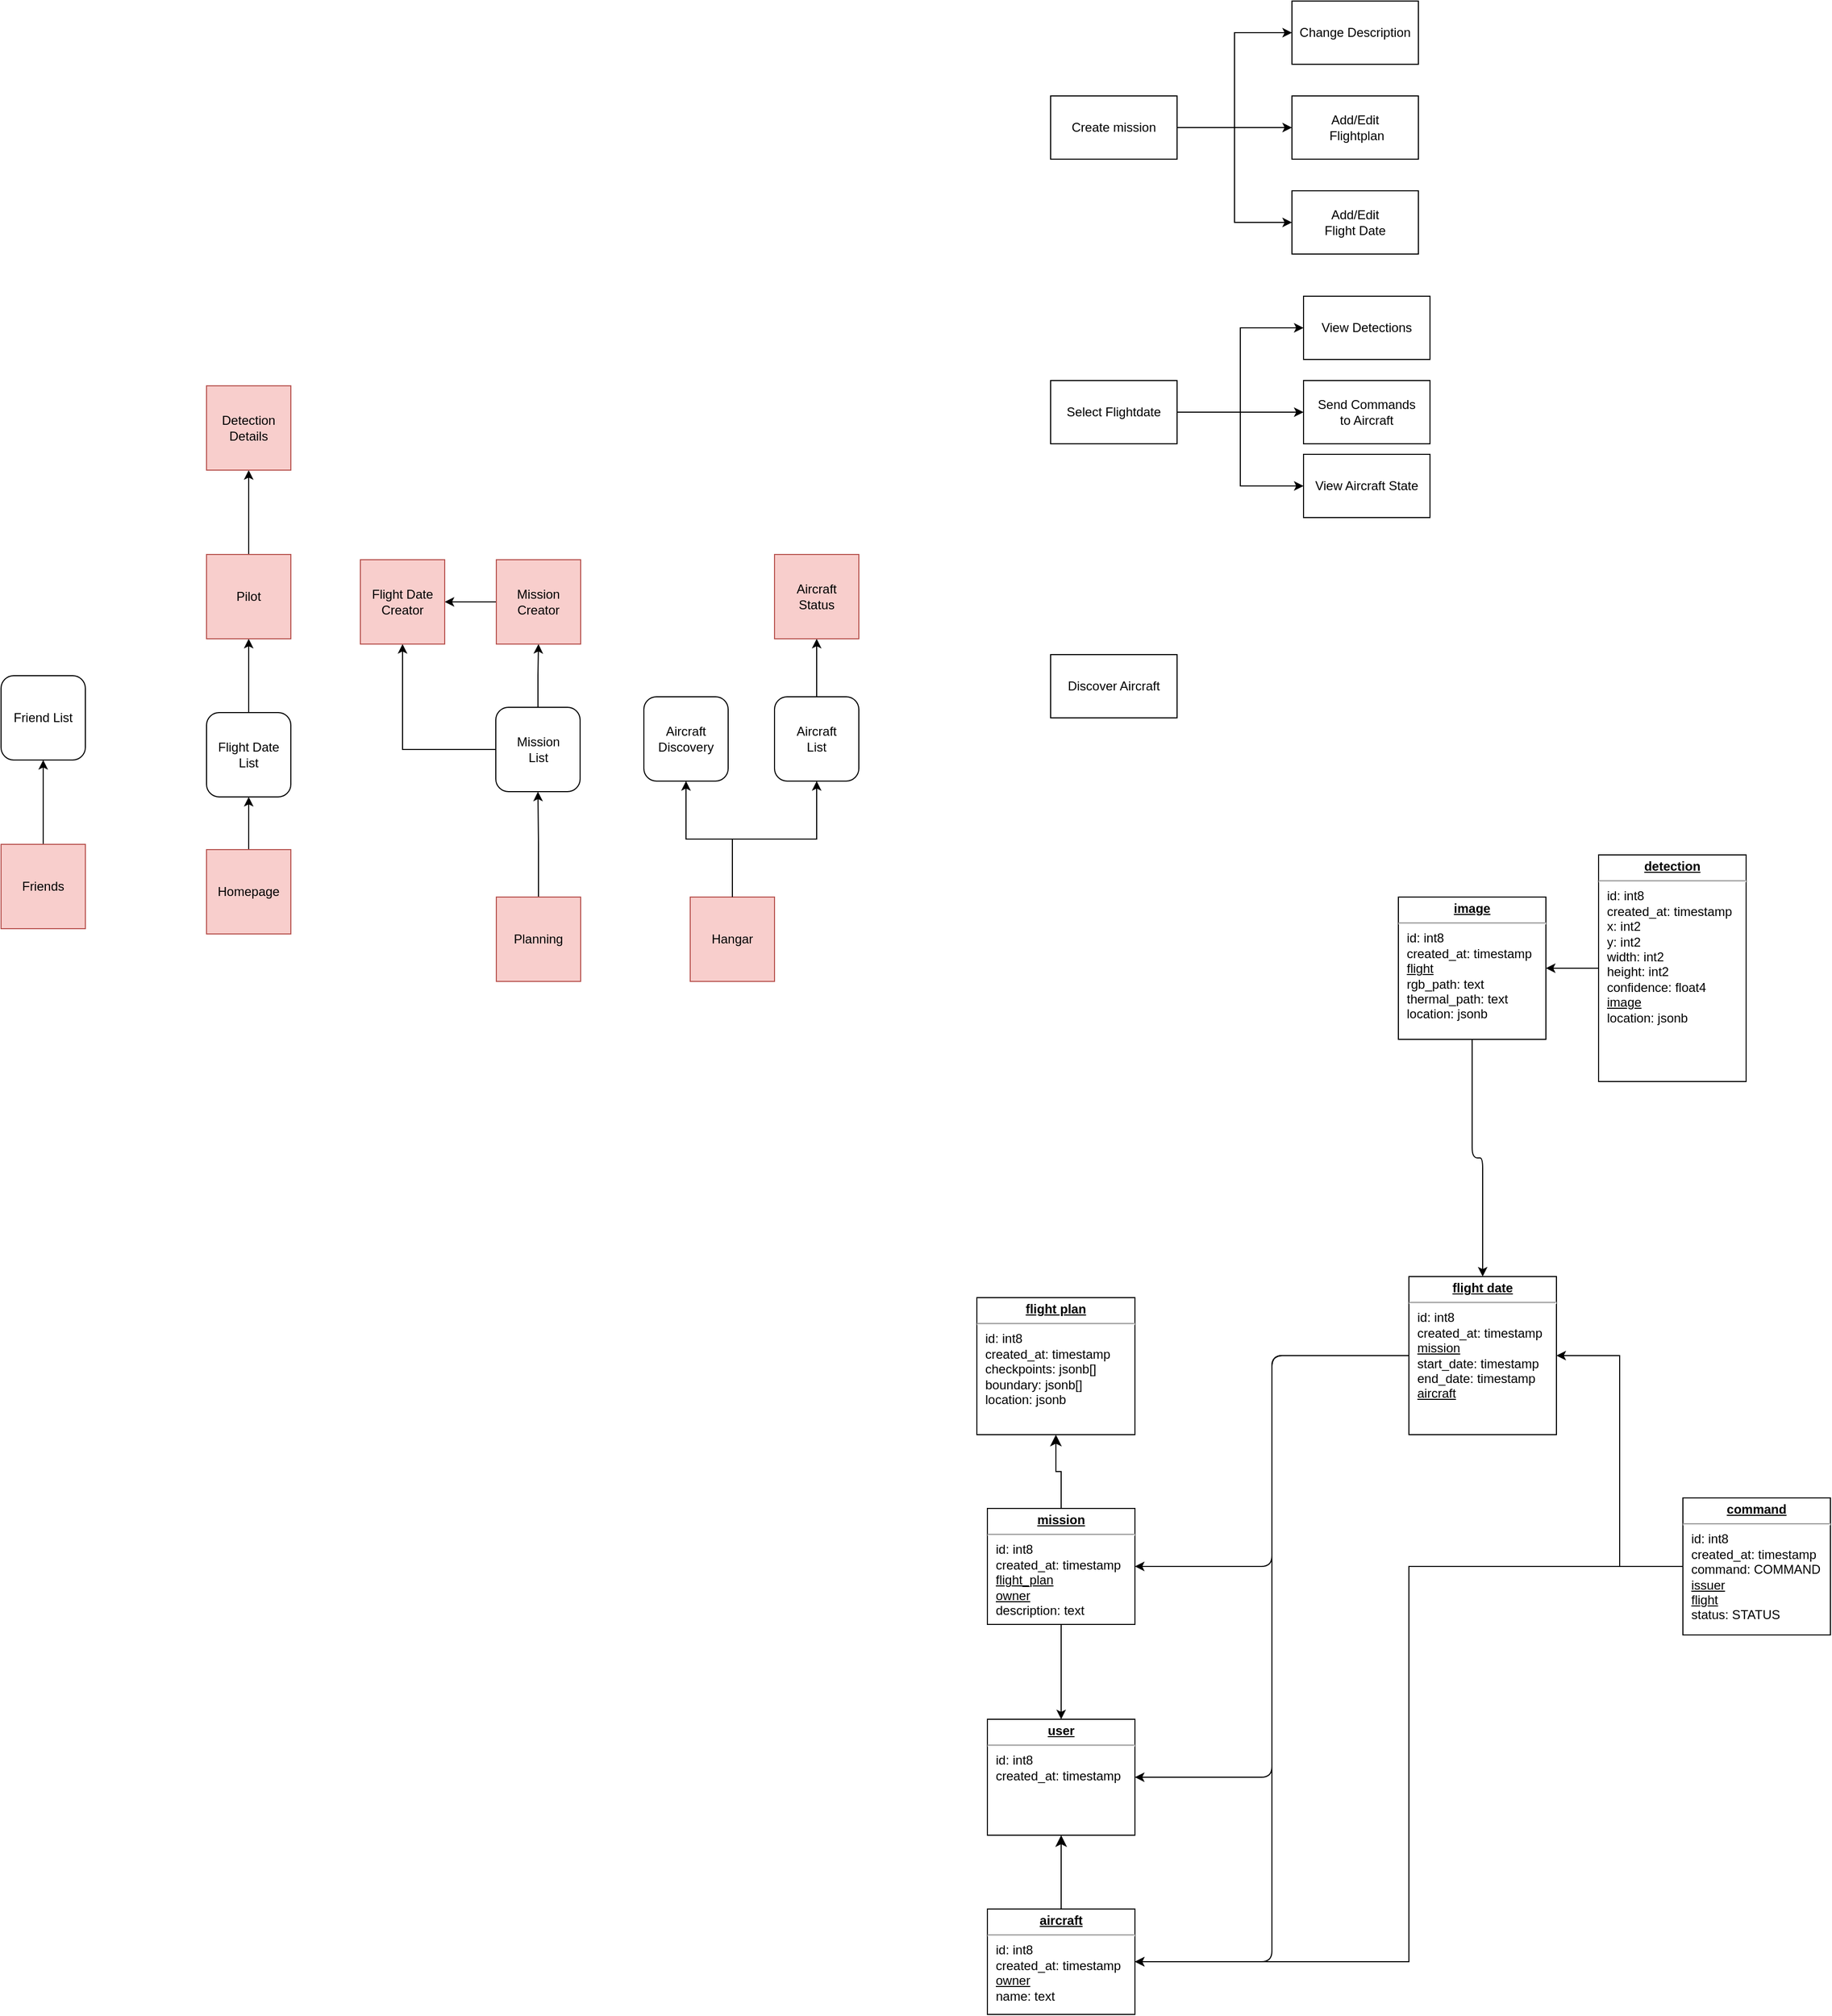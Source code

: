 <mxfile version="24.0.6" type="github">
  <diagram name="Page-1" id="rYbIxNVRNvEQ2pxCFXKR">
    <mxGraphModel dx="1374" dy="527" grid="1" gridSize="10" guides="1" tooltips="1" connect="1" arrows="1" fold="1" page="1" pageScale="1" pageWidth="850" pageHeight="1100" math="0" shadow="0">
      <root>
        <mxCell id="0" />
        <mxCell id="1" parent="0" />
        <mxCell id="Jt7Qyd84nSc_dPe-WE5D-14" style="edgeStyle=orthogonalEdgeStyle;rounded=0;orthogonalLoop=1;jettySize=auto;html=1;entryX=0.5;entryY=1;entryDx=0;entryDy=0;" parent="1" source="Jt7Qyd84nSc_dPe-WE5D-15" target="Jt7Qyd84nSc_dPe-WE5D-30" edge="1">
          <mxGeometry relative="1" as="geometry" />
        </mxCell>
        <mxCell id="Jt7Qyd84nSc_dPe-WE5D-15" value="&lt;div&gt;Homepage&lt;/div&gt;" style="whiteSpace=wrap;html=1;aspect=fixed;fillColor=#f8cecc;strokeColor=#b85450;" parent="1" vertex="1">
          <mxGeometry x="305" y="895" width="80" height="80" as="geometry" />
        </mxCell>
        <mxCell id="KSdGaEC6vQWbJsvaQyrw-6" style="edgeStyle=orthogonalEdgeStyle;rounded=0;orthogonalLoop=1;jettySize=auto;html=1;entryX=0.5;entryY=1;entryDx=0;entryDy=0;" parent="1" source="Jt7Qyd84nSc_dPe-WE5D-17" target="KSdGaEC6vQWbJsvaQyrw-5" edge="1">
          <mxGeometry relative="1" as="geometry" />
        </mxCell>
        <mxCell id="Jt7Qyd84nSc_dPe-WE5D-17" value="&lt;div&gt;Hangar&lt;/div&gt;" style="whiteSpace=wrap;html=1;aspect=fixed;fillColor=#f8cecc;strokeColor=#b85450;" parent="1" vertex="1">
          <mxGeometry x="764" y="940" width="80" height="80" as="geometry" />
        </mxCell>
        <mxCell id="Jt7Qyd84nSc_dPe-WE5D-25" style="edgeStyle=orthogonalEdgeStyle;rounded=0;orthogonalLoop=1;jettySize=auto;html=1;exitX=0.5;exitY=0;exitDx=0;exitDy=0;entryX=0.5;entryY=1;entryDx=0;entryDy=0;" parent="1" source="Jt7Qyd84nSc_dPe-WE5D-27" target="Jt7Qyd84nSc_dPe-WE5D-40" edge="1">
          <mxGeometry relative="1" as="geometry" />
        </mxCell>
        <mxCell id="Jt7Qyd84nSc_dPe-WE5D-26" style="edgeStyle=orthogonalEdgeStyle;rounded=0;orthogonalLoop=1;jettySize=auto;html=1;exitX=0;exitY=0.5;exitDx=0;exitDy=0;entryX=0.5;entryY=1;entryDx=0;entryDy=0;" parent="1" source="Jt7Qyd84nSc_dPe-WE5D-27" target="Jt7Qyd84nSc_dPe-WE5D-41" edge="1">
          <mxGeometry relative="1" as="geometry" />
        </mxCell>
        <mxCell id="Jt7Qyd84nSc_dPe-WE5D-27" value="&lt;div&gt;Mission&lt;/div&gt;&lt;div&gt;List&lt;br&gt;&lt;/div&gt;" style="whiteSpace=wrap;html=1;aspect=fixed;rounded=1;" parent="1" vertex="1">
          <mxGeometry x="579.5" y="760" width="80" height="80" as="geometry" />
        </mxCell>
        <mxCell id="KSdGaEC6vQWbJsvaQyrw-1" style="edgeStyle=orthogonalEdgeStyle;rounded=0;orthogonalLoop=1;jettySize=auto;html=1;entryX=0.5;entryY=1;entryDx=0;entryDy=0;" parent="1" source="Jt7Qyd84nSc_dPe-WE5D-30" target="Jt7Qyd84nSc_dPe-WE5D-52" edge="1">
          <mxGeometry relative="1" as="geometry" />
        </mxCell>
        <mxCell id="Jt7Qyd84nSc_dPe-WE5D-30" value="&lt;div&gt;Flight Date&lt;/div&gt;&lt;div&gt;List&lt;br&gt;&lt;/div&gt;" style="whiteSpace=wrap;html=1;aspect=fixed;rounded=1;" parent="1" vertex="1">
          <mxGeometry x="305" y="765" width="80" height="80" as="geometry" />
        </mxCell>
        <mxCell id="Jt7Qyd84nSc_dPe-WE5D-37" style="edgeStyle=orthogonalEdgeStyle;rounded=0;orthogonalLoop=1;jettySize=auto;html=1;exitX=0.5;exitY=0;exitDx=0;exitDy=0;entryX=0.5;entryY=1;entryDx=0;entryDy=0;" parent="1" source="Jt7Qyd84nSc_dPe-WE5D-38" target="Jt7Qyd84nSc_dPe-WE5D-27" edge="1">
          <mxGeometry relative="1" as="geometry" />
        </mxCell>
        <mxCell id="Jt7Qyd84nSc_dPe-WE5D-38" value="&lt;div&gt;Planning&lt;/div&gt;" style="whiteSpace=wrap;html=1;aspect=fixed;fillColor=#f8cecc;strokeColor=#b85450;" parent="1" vertex="1">
          <mxGeometry x="580" y="940" width="80" height="80" as="geometry" />
        </mxCell>
        <mxCell id="Jt7Qyd84nSc_dPe-WE5D-39" style="edgeStyle=orthogonalEdgeStyle;rounded=0;orthogonalLoop=1;jettySize=auto;html=1;exitX=0;exitY=0.5;exitDx=0;exitDy=0;entryX=1;entryY=0.5;entryDx=0;entryDy=0;" parent="1" source="Jt7Qyd84nSc_dPe-WE5D-40" target="Jt7Qyd84nSc_dPe-WE5D-41" edge="1">
          <mxGeometry relative="1" as="geometry" />
        </mxCell>
        <mxCell id="Jt7Qyd84nSc_dPe-WE5D-40" value="&lt;div&gt;Mission&lt;/div&gt;&lt;div&gt;Creator&lt;br&gt;&lt;/div&gt;" style="whiteSpace=wrap;html=1;aspect=fixed;fillColor=#f8cecc;strokeColor=#b85450;" parent="1" vertex="1">
          <mxGeometry x="580" y="620" width="80" height="80" as="geometry" />
        </mxCell>
        <mxCell id="Jt7Qyd84nSc_dPe-WE5D-41" value="&lt;div&gt;Flight Date&lt;br&gt;&lt;/div&gt;&lt;div&gt;Creator&lt;br&gt;&lt;/div&gt;" style="whiteSpace=wrap;html=1;aspect=fixed;fillColor=#f8cecc;strokeColor=#b85450;" parent="1" vertex="1">
          <mxGeometry x="451" y="620" width="80" height="80" as="geometry" />
        </mxCell>
        <mxCell id="KSdGaEC6vQWbJsvaQyrw-11" value="" style="edgeStyle=orthogonalEdgeStyle;rounded=0;orthogonalLoop=1;jettySize=auto;html=1;" parent="1" source="Jt7Qyd84nSc_dPe-WE5D-52" target="KSdGaEC6vQWbJsvaQyrw-10" edge="1">
          <mxGeometry relative="1" as="geometry" />
        </mxCell>
        <mxCell id="Jt7Qyd84nSc_dPe-WE5D-52" value="Pilot" style="whiteSpace=wrap;html=1;aspect=fixed;fillColor=#f8cecc;strokeColor=#b85450;" parent="1" vertex="1">
          <mxGeometry x="305" y="615" width="80" height="80" as="geometry" />
        </mxCell>
        <mxCell id="Jt7Qyd84nSc_dPe-WE5D-53" value="" style="edgeStyle=orthogonalEdgeStyle;rounded=0;orthogonalLoop=1;jettySize=auto;html=1;exitX=0.5;exitY=0;exitDx=0;exitDy=0;entryX=0.5;entryY=1;entryDx=0;entryDy=0;" parent="1" source="Jt7Qyd84nSc_dPe-WE5D-17" target="Jt7Qyd84nSc_dPe-WE5D-54" edge="1">
          <mxGeometry relative="1" as="geometry">
            <mxPoint x="804" y="920" as="sourcePoint" />
            <mxPoint x="804" y="700" as="targetPoint" />
          </mxGeometry>
        </mxCell>
        <mxCell id="KSdGaEC6vQWbJsvaQyrw-8" style="edgeStyle=orthogonalEdgeStyle;rounded=0;orthogonalLoop=1;jettySize=auto;html=1;entryX=0.5;entryY=1;entryDx=0;entryDy=0;" parent="1" source="Jt7Qyd84nSc_dPe-WE5D-54" target="KSdGaEC6vQWbJsvaQyrw-7" edge="1">
          <mxGeometry relative="1" as="geometry" />
        </mxCell>
        <mxCell id="Jt7Qyd84nSc_dPe-WE5D-54" value="&lt;div&gt;Aircraft&lt;br&gt;&lt;/div&gt;&lt;div&gt;List&lt;br&gt;&lt;/div&gt;" style="whiteSpace=wrap;html=1;aspect=fixed;rounded=1;" parent="1" vertex="1">
          <mxGeometry x="844" y="750" width="80" height="80" as="geometry" />
        </mxCell>
        <mxCell id="Jt7Qyd84nSc_dPe-WE5D-55" style="edgeStyle=orthogonalEdgeStyle;rounded=0;orthogonalLoop=1;jettySize=auto;html=1;exitX=1;exitY=0.5;exitDx=0;exitDy=0;" parent="1" source="Jt7Qyd84nSc_dPe-WE5D-56" target="Jt7Qyd84nSc_dPe-WE5D-58" edge="1">
          <mxGeometry relative="1" as="geometry">
            <mxPoint x="1395" y="210" as="targetPoint" />
          </mxGeometry>
        </mxCell>
        <mxCell id="7yRAXmDouR8Cqs2WBBP3-3" style="edgeStyle=orthogonalEdgeStyle;rounded=0;orthogonalLoop=1;jettySize=auto;html=1;entryX=0;entryY=0.5;entryDx=0;entryDy=0;" edge="1" parent="1" source="Jt7Qyd84nSc_dPe-WE5D-56" target="7yRAXmDouR8Cqs2WBBP3-2">
          <mxGeometry relative="1" as="geometry" />
        </mxCell>
        <mxCell id="7yRAXmDouR8Cqs2WBBP3-4" style="edgeStyle=orthogonalEdgeStyle;rounded=0;orthogonalLoop=1;jettySize=auto;html=1;entryX=0;entryY=0.5;entryDx=0;entryDy=0;" edge="1" parent="1" source="Jt7Qyd84nSc_dPe-WE5D-56" target="Jt7Qyd84nSc_dPe-WE5D-61">
          <mxGeometry relative="1" as="geometry" />
        </mxCell>
        <mxCell id="Jt7Qyd84nSc_dPe-WE5D-56" value="&lt;div&gt;Create mission&lt;/div&gt;" style="rounded=0;whiteSpace=wrap;html=1;" parent="1" vertex="1">
          <mxGeometry x="1106" y="180" width="120" height="60" as="geometry" />
        </mxCell>
        <mxCell id="Jt7Qyd84nSc_dPe-WE5D-58" value="&lt;div&gt;Add/Edit&lt;/div&gt;&lt;div&gt;&amp;nbsp;Flightplan&lt;/div&gt;" style="rounded=0;whiteSpace=wrap;html=1;" parent="1" vertex="1">
          <mxGeometry x="1335" y="180" width="120" height="60" as="geometry" />
        </mxCell>
        <mxCell id="Jt7Qyd84nSc_dPe-WE5D-61" value="&lt;div&gt;Add/Edit &lt;br&gt;&lt;/div&gt;&lt;div&gt;Flight Date&lt;/div&gt;" style="rounded=0;whiteSpace=wrap;html=1;" parent="1" vertex="1">
          <mxGeometry x="1335" y="270" width="120" height="60" as="geometry" />
        </mxCell>
        <mxCell id="Jt7Qyd84nSc_dPe-WE5D-101" style="edgeStyle=orthogonalEdgeStyle;rounded=0;orthogonalLoop=1;jettySize=auto;html=1;exitX=1;exitY=0.5;exitDx=0;exitDy=0;entryX=0;entryY=0.5;entryDx=0;entryDy=0;" parent="1" source="Jt7Qyd84nSc_dPe-WE5D-64" target="Jt7Qyd84nSc_dPe-WE5D-91" edge="1">
          <mxGeometry relative="1" as="geometry" />
        </mxCell>
        <mxCell id="Jt7Qyd84nSc_dPe-WE5D-102" style="edgeStyle=orthogonalEdgeStyle;rounded=0;orthogonalLoop=1;jettySize=auto;html=1;exitX=1;exitY=0.5;exitDx=0;exitDy=0;entryX=0;entryY=0.5;entryDx=0;entryDy=0;" parent="1" source="Jt7Qyd84nSc_dPe-WE5D-64" target="Jt7Qyd84nSc_dPe-WE5D-95" edge="1">
          <mxGeometry relative="1" as="geometry" />
        </mxCell>
        <mxCell id="7yRAXmDouR8Cqs2WBBP3-5" style="edgeStyle=orthogonalEdgeStyle;rounded=0;orthogonalLoop=1;jettySize=auto;html=1;entryX=0;entryY=0.5;entryDx=0;entryDy=0;" edge="1" parent="1" source="Jt7Qyd84nSc_dPe-WE5D-64" target="Jt7Qyd84nSc_dPe-WE5D-71">
          <mxGeometry relative="1" as="geometry" />
        </mxCell>
        <mxCell id="Jt7Qyd84nSc_dPe-WE5D-64" value="Select Flightdate" style="rounded=0;whiteSpace=wrap;html=1;" parent="1" vertex="1">
          <mxGeometry x="1106" y="450" width="120" height="60" as="geometry" />
        </mxCell>
        <mxCell id="Jt7Qyd84nSc_dPe-WE5D-71" value="View Detections" style="rounded=0;whiteSpace=wrap;html=1;" parent="1" vertex="1">
          <mxGeometry x="1346" y="370" width="120" height="60" as="geometry" />
        </mxCell>
        <mxCell id="Jt7Qyd84nSc_dPe-WE5D-91" value="&lt;div&gt;Send Commands&lt;/div&gt;&lt;div&gt;to Aircraft&lt;br&gt;&lt;/div&gt;" style="rounded=0;whiteSpace=wrap;html=1;" parent="1" vertex="1">
          <mxGeometry x="1346" y="450" width="120" height="60" as="geometry" />
        </mxCell>
        <mxCell id="Jt7Qyd84nSc_dPe-WE5D-95" value="View Aircraft State" style="rounded=0;whiteSpace=wrap;html=1;" parent="1" vertex="1">
          <mxGeometry x="1346" y="520" width="120" height="60" as="geometry" />
        </mxCell>
        <mxCell id="rhgz1gI8AxDQsBpAq8Bm-7" style="edgeStyle=none;curved=1;rounded=0;orthogonalLoop=1;jettySize=auto;html=1;exitX=0.5;exitY=0;exitDx=0;exitDy=0;entryX=0.5;entryY=1;entryDx=0;entryDy=0;fontSize=12;startSize=8;endSize=8;" parent="1" source="Jt7Qyd84nSc_dPe-WE5D-104" target="Jt7Qyd84nSc_dPe-WE5D-117" edge="1">
          <mxGeometry relative="1" as="geometry" />
        </mxCell>
        <mxCell id="Jt7Qyd84nSc_dPe-WE5D-104" value="&lt;p style=&quot;margin: 0px ; margin-top: 4px ; text-align: center ; text-decoration: underline&quot;&gt;&lt;b&gt;aircraft&lt;/b&gt;&lt;/p&gt;&lt;hr&gt;&lt;p style=&quot;margin: 0px ; margin-left: 8px&quot;&gt;id: int8&lt;/p&gt;&lt;p style=&quot;margin: 0px ; margin-left: 8px&quot;&gt;created_at: timestamp&lt;br&gt;&lt;/p&gt;&lt;p style=&quot;margin: 0px ; margin-left: 8px&quot;&gt;&lt;u&gt;owner&lt;/u&gt;&lt;/p&gt;&lt;p style=&quot;margin: 0px ; margin-left: 8px&quot;&gt;name: text&lt;/p&gt;&lt;p style=&quot;margin: 0px ; margin-left: 8px&quot;&gt;&lt;br&gt;&lt;/p&gt;&lt;p style=&quot;margin: 0px ; margin-left: 8px&quot;&gt;&lt;br&gt;&lt;/p&gt;" style="verticalAlign=top;align=left;overflow=fill;fontSize=12;fontFamily=Helvetica;html=1;rounded=0;shadow=0;comic=0;labelBackgroundColor=none;strokeWidth=1" parent="1" vertex="1">
          <mxGeometry x="1046" y="1900" width="140" height="100" as="geometry" />
        </mxCell>
        <mxCell id="Jt7Qyd84nSc_dPe-WE5D-105" style="edgeStyle=orthogonalEdgeStyle;rounded=1;orthogonalLoop=1;jettySize=auto;html=1;entryDx=0;entryDy=0;" parent="1" source="Jt7Qyd84nSc_dPe-WE5D-107" target="Jt7Qyd84nSc_dPe-WE5D-109" edge="1">
          <mxGeometry relative="1" as="geometry" />
        </mxCell>
        <mxCell id="Jt7Qyd84nSc_dPe-WE5D-107" value="&lt;p style=&quot;margin: 0px ; margin-top: 4px ; text-align: center ; text-decoration: underline&quot;&gt;&lt;b&gt;detection&lt;/b&gt;&lt;/p&gt;&lt;hr&gt;&lt;p style=&quot;border-color: var(--border-color); margin: 0px 0px 0px 8px;&quot;&gt;id: int8&lt;/p&gt;&lt;p style=&quot;border-color: var(--border-color); margin: 0px 0px 0px 8px;&quot;&gt;created_at: timestamp&lt;/p&gt;&lt;p style=&quot;border-color: var(--border-color); margin: 0px 0px 0px 8px;&quot;&gt;x: int2&lt;/p&gt;&lt;p style=&quot;border-color: var(--border-color); margin: 0px 0px 0px 8px;&quot;&gt;y: int2&lt;/p&gt;&lt;p style=&quot;border-color: var(--border-color); margin: 0px 0px 0px 8px;&quot;&gt;width: int2&lt;/p&gt;&lt;p style=&quot;border-color: var(--border-color); margin: 0px 0px 0px 8px;&quot;&gt;height: int2&lt;/p&gt;&lt;p style=&quot;border-color: var(--border-color); margin: 0px 0px 0px 8px;&quot;&gt;confidence: float4&lt;/p&gt;&lt;p style=&quot;border-color: var(--border-color); margin: 0px 0px 0px 8px;&quot;&gt;&lt;u&gt;image&lt;/u&gt;&lt;/p&gt;&lt;p style=&quot;border-color: var(--border-color); margin: 0px 0px 0px 8px;&quot;&gt;location: jsonb&lt;/p&gt;&lt;p style=&quot;border-color: var(--border-color); margin: 0px 0px 0px 8px;&quot;&gt;&lt;br&gt;&lt;/p&gt;" style="verticalAlign=top;align=left;overflow=fill;fontSize=12;fontFamily=Helvetica;html=1;rounded=0;shadow=0;comic=0;labelBackgroundColor=none;strokeWidth=1" parent="1" vertex="1">
          <mxGeometry x="1626" y="900" width="140" height="215" as="geometry" />
        </mxCell>
        <mxCell id="Jt7Qyd84nSc_dPe-WE5D-108" style="edgeStyle=orthogonalEdgeStyle;rounded=1;orthogonalLoop=1;jettySize=auto;html=1;entryX=0.5;entryY=0;entryDx=0;entryDy=0;" parent="1" source="Jt7Qyd84nSc_dPe-WE5D-109" target="Jt7Qyd84nSc_dPe-WE5D-128" edge="1">
          <mxGeometry relative="1" as="geometry">
            <mxPoint x="1506" y="1180" as="targetPoint" />
          </mxGeometry>
        </mxCell>
        <mxCell id="Jt7Qyd84nSc_dPe-WE5D-109" value="&lt;p style=&quot;margin: 0px ; margin-top: 4px ; text-align: center ; text-decoration: underline&quot;&gt;&lt;b&gt;image&lt;/b&gt;&lt;/p&gt;&lt;hr&gt;&lt;p style=&quot;border-color: var(--border-color); margin: 0px 0px 0px 8px;&quot;&gt;id: int8&lt;/p&gt;&lt;p style=&quot;border-color: var(--border-color); margin: 0px 0px 0px 8px;&quot;&gt;created_at: timestamp&lt;/p&gt;&lt;p style=&quot;border-color: var(--border-color); margin: 0px 0px 0px 8px;&quot;&gt;&lt;u&gt;flight&lt;/u&gt;&lt;/p&gt;&lt;p style=&quot;border-color: var(--border-color); margin: 0px 0px 0px 8px;&quot;&gt;rgb_path: text&lt;/p&gt;&lt;p style=&quot;border-color: var(--border-color); margin: 0px 0px 0px 8px;&quot;&gt;thermal_path: text&lt;/p&gt;&lt;p style=&quot;border-color: var(--border-color); margin: 0px 0px 0px 8px;&quot;&gt;location: jsonb&lt;/p&gt;&lt;p style=&quot;border-color: var(--border-color); margin: 0px 0px 0px 8px;&quot;&gt;&lt;br&gt;&lt;/p&gt;&lt;p style=&quot;border-color: var(--border-color); margin: 0px 0px 0px 8px;&quot;&gt;&lt;br&gt;&lt;/p&gt;&lt;p style=&quot;border-color: var(--border-color); margin: 0px 0px 0px 8px;&quot;&gt;&lt;br&gt;&lt;/p&gt;" style="verticalAlign=top;align=left;overflow=fill;fontSize=12;fontFamily=Helvetica;html=1;rounded=0;shadow=0;comic=0;labelBackgroundColor=none;strokeWidth=1" parent="1" vertex="1">
          <mxGeometry x="1436" y="940" width="140" height="135" as="geometry" />
        </mxCell>
        <mxCell id="Jt7Qyd84nSc_dPe-WE5D-113" value="&lt;p style=&quot;margin: 0px ; margin-top: 4px ; text-align: center ; text-decoration: underline&quot;&gt;&lt;b&gt;flight plan&lt;/b&gt;&lt;/p&gt;&lt;hr&gt;&lt;p style=&quot;border-color: var(--border-color); margin: 0px 0px 0px 8px;&quot;&gt;id: int8&lt;/p&gt;&lt;p style=&quot;border-color: var(--border-color); margin: 0px 0px 0px 8px;&quot;&gt;created_at: timestamp&lt;/p&gt;&lt;p style=&quot;border-color: var(--border-color); margin: 0px 0px 0px 8px;&quot;&gt;checkpoints: jsonb[]&lt;/p&gt;&lt;p style=&quot;border-color: var(--border-color); margin: 0px 0px 0px 8px;&quot;&gt;boundary: jsonb[]&lt;/p&gt;&lt;p style=&quot;border-color: var(--border-color); margin: 0px 0px 0px 8px;&quot;&gt;location: jsonb&lt;/p&gt;&lt;p style=&quot;border-color: var(--border-color); margin: 0px 0px 0px 8px;&quot;&gt;&lt;br&gt;&lt;/p&gt;" style="verticalAlign=top;align=left;overflow=fill;fontSize=12;fontFamily=Helvetica;html=1;rounded=0;shadow=0;comic=0;labelBackgroundColor=none;strokeWidth=1" parent="1" vertex="1">
          <mxGeometry x="1036" y="1320" width="150" height="130" as="geometry" />
        </mxCell>
        <mxCell id="Jt7Qyd84nSc_dPe-WE5D-114" style="edgeStyle=orthogonalEdgeStyle;shape=connector;rounded=1;orthogonalLoop=1;jettySize=auto;html=1;entryDx=0;entryDy=0;labelBackgroundColor=default;strokeColor=default;align=center;verticalAlign=middle;fontFamily=Helvetica;fontSize=11;fontColor=default;endArrow=classic;" parent="1" source="Jt7Qyd84nSc_dPe-WE5D-116" target="Jt7Qyd84nSc_dPe-WE5D-117" edge="1">
          <mxGeometry relative="1" as="geometry">
            <Array as="points" />
          </mxGeometry>
        </mxCell>
        <mxCell id="rhgz1gI8AxDQsBpAq8Bm-8" style="edgeStyle=orthogonalEdgeStyle;rounded=0;orthogonalLoop=1;jettySize=auto;html=1;exitX=0.5;exitY=0;exitDx=0;exitDy=0;entryX=0.5;entryY=1;entryDx=0;entryDy=0;fontSize=12;startSize=8;endSize=8;" parent="1" source="Jt7Qyd84nSc_dPe-WE5D-116" target="Jt7Qyd84nSc_dPe-WE5D-113" edge="1">
          <mxGeometry relative="1" as="geometry" />
        </mxCell>
        <mxCell id="Jt7Qyd84nSc_dPe-WE5D-116" value="&lt;p style=&quot;margin: 0px ; margin-top: 4px ; text-align: center ; text-decoration: underline&quot;&gt;&lt;b&gt;mission&lt;/b&gt;&lt;/p&gt;&lt;hr&gt;&lt;p style=&quot;border-color: var(--border-color); margin: 0px 0px 0px 8px;&quot;&gt;id: int8&lt;/p&gt;&lt;p style=&quot;border-color: var(--border-color); margin: 0px 0px 0px 8px;&quot;&gt;created_at: timestamp&lt;/p&gt;&lt;p style=&quot;border-color: var(--border-color); margin: 0px 0px 0px 8px;&quot;&gt;&lt;u&gt;flight_plan&lt;/u&gt;&lt;/p&gt;&lt;p style=&quot;border-color: var(--border-color); margin: 0px 0px 0px 8px;&quot;&gt;&lt;u&gt;owner&lt;/u&gt;&lt;/p&gt;&lt;p style=&quot;border-color: var(--border-color); margin: 0px 0px 0px 8px;&quot;&gt;description: text&lt;/p&gt;&lt;p style=&quot;border-color: var(--border-color); margin: 0px 0px 0px 8px;&quot;&gt;&lt;br&gt;&lt;/p&gt;&lt;p style=&quot;border-color: var(--border-color); margin: 0px 0px 0px 8px;&quot;&gt;&lt;br&gt;&lt;/p&gt;" style="verticalAlign=top;align=left;overflow=fill;fontSize=12;fontFamily=Helvetica;html=1;rounded=0;shadow=0;comic=0;labelBackgroundColor=none;strokeWidth=1" parent="1" vertex="1">
          <mxGeometry x="1046" y="1520" width="140" height="110" as="geometry" />
        </mxCell>
        <mxCell id="Jt7Qyd84nSc_dPe-WE5D-117" value="&lt;p style=&quot;margin: 0px ; margin-top: 4px ; text-align: center ; text-decoration: underline&quot;&gt;&lt;b&gt;user&lt;/b&gt;&lt;/p&gt;&lt;hr&gt;&lt;p style=&quot;margin: 0px ; margin-left: 8px&quot;&gt;id: int8&lt;/p&gt;&lt;p style=&quot;margin: 0px ; margin-left: 8px&quot;&gt;created_at: timestamp&lt;br&gt;&lt;/p&gt;" style="verticalAlign=top;align=left;overflow=fill;fontSize=12;fontFamily=Helvetica;html=1;rounded=0;shadow=0;comic=0;labelBackgroundColor=none;strokeWidth=1" parent="1" vertex="1">
          <mxGeometry x="1046" y="1720" width="140" height="110" as="geometry" />
        </mxCell>
        <mxCell id="Jt7Qyd84nSc_dPe-WE5D-124" style="edgeStyle=orthogonalEdgeStyle;shape=connector;rounded=1;orthogonalLoop=1;jettySize=auto;html=1;entryX=1;entryY=0.5;entryDx=0;entryDy=0;labelBackgroundColor=default;strokeColor=default;align=center;verticalAlign=middle;fontFamily=Helvetica;fontSize=11;fontColor=default;endArrow=classic;" parent="1" source="Jt7Qyd84nSc_dPe-WE5D-128" target="Jt7Qyd84nSc_dPe-WE5D-117" edge="1">
          <mxGeometry relative="1" as="geometry" />
        </mxCell>
        <mxCell id="Jt7Qyd84nSc_dPe-WE5D-125" style="edgeStyle=orthogonalEdgeStyle;shape=connector;rounded=1;orthogonalLoop=1;jettySize=auto;html=1;entryX=1;entryY=0.5;entryDx=0;entryDy=0;labelBackgroundColor=default;strokeColor=default;align=center;verticalAlign=middle;fontFamily=Helvetica;fontSize=11;fontColor=default;endArrow=classic;" parent="1" source="Jt7Qyd84nSc_dPe-WE5D-128" target="Jt7Qyd84nSc_dPe-WE5D-116" edge="1">
          <mxGeometry relative="1" as="geometry" />
        </mxCell>
        <mxCell id="Jt7Qyd84nSc_dPe-WE5D-126" style="edgeStyle=orthogonalEdgeStyle;shape=connector;rounded=1;orthogonalLoop=1;jettySize=auto;html=1;entryX=1;entryY=0.5;entryDx=0;entryDy=0;labelBackgroundColor=default;strokeColor=default;align=center;verticalAlign=middle;fontFamily=Helvetica;fontSize=11;fontColor=default;endArrow=classic;" parent="1" source="Jt7Qyd84nSc_dPe-WE5D-128" target="Jt7Qyd84nSc_dPe-WE5D-104" edge="1">
          <mxGeometry relative="1" as="geometry" />
        </mxCell>
        <mxCell id="Jt7Qyd84nSc_dPe-WE5D-128" value="&lt;p style=&quot;margin: 0px ; margin-top: 4px ; text-align: center ; text-decoration: underline&quot;&gt;&lt;b&gt;flight date&lt;/b&gt;&lt;/p&gt;&lt;hr&gt;&lt;p style=&quot;border-color: var(--border-color); margin: 0px 0px 0px 8px;&quot;&gt;id: int8&lt;/p&gt;&lt;p style=&quot;border-color: var(--border-color); margin: 0px 0px 0px 8px;&quot;&gt;created_at: timestamp&lt;/p&gt;&lt;p style=&quot;border-color: var(--border-color); margin: 0px 0px 0px 8px;&quot;&gt;&lt;u style=&quot;background-color: initial;&quot;&gt;mission&lt;/u&gt;&lt;br&gt;&lt;/p&gt;&lt;p style=&quot;border-color: var(--border-color); margin: 0px 0px 0px 8px;&quot;&gt;&lt;span style=&quot;background-color: initial;&quot;&gt;start_date: timestamp&lt;/span&gt;&lt;/p&gt;&lt;p style=&quot;border-color: var(--border-color); margin: 0px 0px 0px 8px;&quot;&gt;end_date: timestamp&lt;/p&gt;&lt;p style=&quot;border-color: var(--border-color); margin: 0px 0px 0px 8px;&quot;&gt;&lt;/p&gt;&lt;p style=&quot;border-color: var(--border-color); margin: 0px 0px 0px 8px;&quot;&gt;&lt;span style=&quot;background-color: initial;&quot;&gt;&lt;u&gt;aircraft&lt;/u&gt;&lt;/span&gt;&lt;/p&gt;" style="verticalAlign=top;align=left;overflow=fill;fontSize=12;fontFamily=Helvetica;html=1;rounded=0;shadow=0;comic=0;labelBackgroundColor=none;strokeWidth=1" parent="1" vertex="1">
          <mxGeometry x="1446" y="1300" width="140" height="150" as="geometry" />
        </mxCell>
        <mxCell id="KSdGaEC6vQWbJsvaQyrw-12" style="edgeStyle=orthogonalEdgeStyle;rounded=0;orthogonalLoop=1;jettySize=auto;html=1;entryX=1;entryY=0.5;entryDx=0;entryDy=0;" parent="1" source="Jt7Qyd84nSc_dPe-WE5D-134" target="Jt7Qyd84nSc_dPe-WE5D-128" edge="1">
          <mxGeometry relative="1" as="geometry" />
        </mxCell>
        <mxCell id="KSdGaEC6vQWbJsvaQyrw-13" style="edgeStyle=orthogonalEdgeStyle;rounded=0;orthogonalLoop=1;jettySize=auto;html=1;entryX=1;entryY=0.5;entryDx=0;entryDy=0;" parent="1" source="Jt7Qyd84nSc_dPe-WE5D-134" target="Jt7Qyd84nSc_dPe-WE5D-104" edge="1">
          <mxGeometry relative="1" as="geometry" />
        </mxCell>
        <mxCell id="Jt7Qyd84nSc_dPe-WE5D-134" value="&lt;p style=&quot;margin: 0px ; margin-top: 4px ; text-align: center ; text-decoration: underline&quot;&gt;&lt;b&gt;command&lt;/b&gt;&lt;/p&gt;&lt;hr&gt;&lt;p style=&quot;border-color: var(--border-color); margin: 0px 0px 0px 8px;&quot;&gt;id: int8&lt;/p&gt;&lt;p style=&quot;border-color: var(--border-color); margin: 0px 0px 0px 8px;&quot;&gt;created_at: timestamp&lt;/p&gt;&lt;p style=&quot;border-color: var(--border-color); margin: 0px 0px 0px 8px;&quot;&gt;command: COMMAND&lt;/p&gt;&lt;p style=&quot;border-color: var(--border-color); margin: 0px 0px 0px 8px;&quot;&gt;&lt;u&gt;issuer&lt;/u&gt;&lt;/p&gt;&lt;p style=&quot;border-color: var(--border-color); margin: 0px 0px 0px 8px;&quot;&gt;&lt;u&gt;flight&lt;/u&gt;&lt;/p&gt;&lt;p style=&quot;border-color: var(--border-color); margin: 0px 0px 0px 8px;&quot;&gt;status: STATUS&lt;/p&gt;" style="verticalAlign=top;align=left;overflow=fill;fontSize=12;fontFamily=Helvetica;html=1;rounded=0;shadow=0;comic=0;labelBackgroundColor=none;strokeWidth=1" parent="1" vertex="1">
          <mxGeometry x="1706" y="1510" width="140" height="130" as="geometry" />
        </mxCell>
        <mxCell id="Jt7Qyd84nSc_dPe-WE5D-139" value="Discover Aircraft" style="rounded=0;whiteSpace=wrap;html=1;" parent="1" vertex="1">
          <mxGeometry x="1106" y="710" width="120" height="60" as="geometry" />
        </mxCell>
        <mxCell id="KSdGaEC6vQWbJsvaQyrw-4" value="" style="edgeStyle=orthogonalEdgeStyle;rounded=0;orthogonalLoop=1;jettySize=auto;html=1;" parent="1" source="KSdGaEC6vQWbJsvaQyrw-2" target="KSdGaEC6vQWbJsvaQyrw-3" edge="1">
          <mxGeometry relative="1" as="geometry" />
        </mxCell>
        <mxCell id="KSdGaEC6vQWbJsvaQyrw-2" value="Friends" style="whiteSpace=wrap;html=1;aspect=fixed;fillColor=#f8cecc;strokeColor=#b85450;" parent="1" vertex="1">
          <mxGeometry x="110" y="890" width="80" height="80" as="geometry" />
        </mxCell>
        <mxCell id="KSdGaEC6vQWbJsvaQyrw-3" value="Friend List" style="whiteSpace=wrap;html=1;aspect=fixed;rounded=1;" parent="1" vertex="1">
          <mxGeometry x="110" y="730" width="80" height="80" as="geometry" />
        </mxCell>
        <mxCell id="KSdGaEC6vQWbJsvaQyrw-5" value="Aircraft Discovery" style="whiteSpace=wrap;html=1;aspect=fixed;rounded=1;" parent="1" vertex="1">
          <mxGeometry x="720" y="750" width="80" height="80" as="geometry" />
        </mxCell>
        <mxCell id="KSdGaEC6vQWbJsvaQyrw-7" value="Aircraft&lt;br&gt;Status" style="whiteSpace=wrap;html=1;aspect=fixed;fillColor=#f8cecc;strokeColor=#b85450;" parent="1" vertex="1">
          <mxGeometry x="844" y="615" width="80" height="80" as="geometry" />
        </mxCell>
        <mxCell id="KSdGaEC6vQWbJsvaQyrw-10" value="Detection&lt;br&gt;Details" style="whiteSpace=wrap;html=1;aspect=fixed;fillColor=#f8cecc;strokeColor=#b85450;" parent="1" vertex="1">
          <mxGeometry x="305" y="455" width="80" height="80" as="geometry" />
        </mxCell>
        <mxCell id="7yRAXmDouR8Cqs2WBBP3-2" value="Change Description" style="rounded=0;whiteSpace=wrap;html=1;" vertex="1" parent="1">
          <mxGeometry x="1335" y="90" width="120" height="60" as="geometry" />
        </mxCell>
      </root>
    </mxGraphModel>
  </diagram>
</mxfile>
